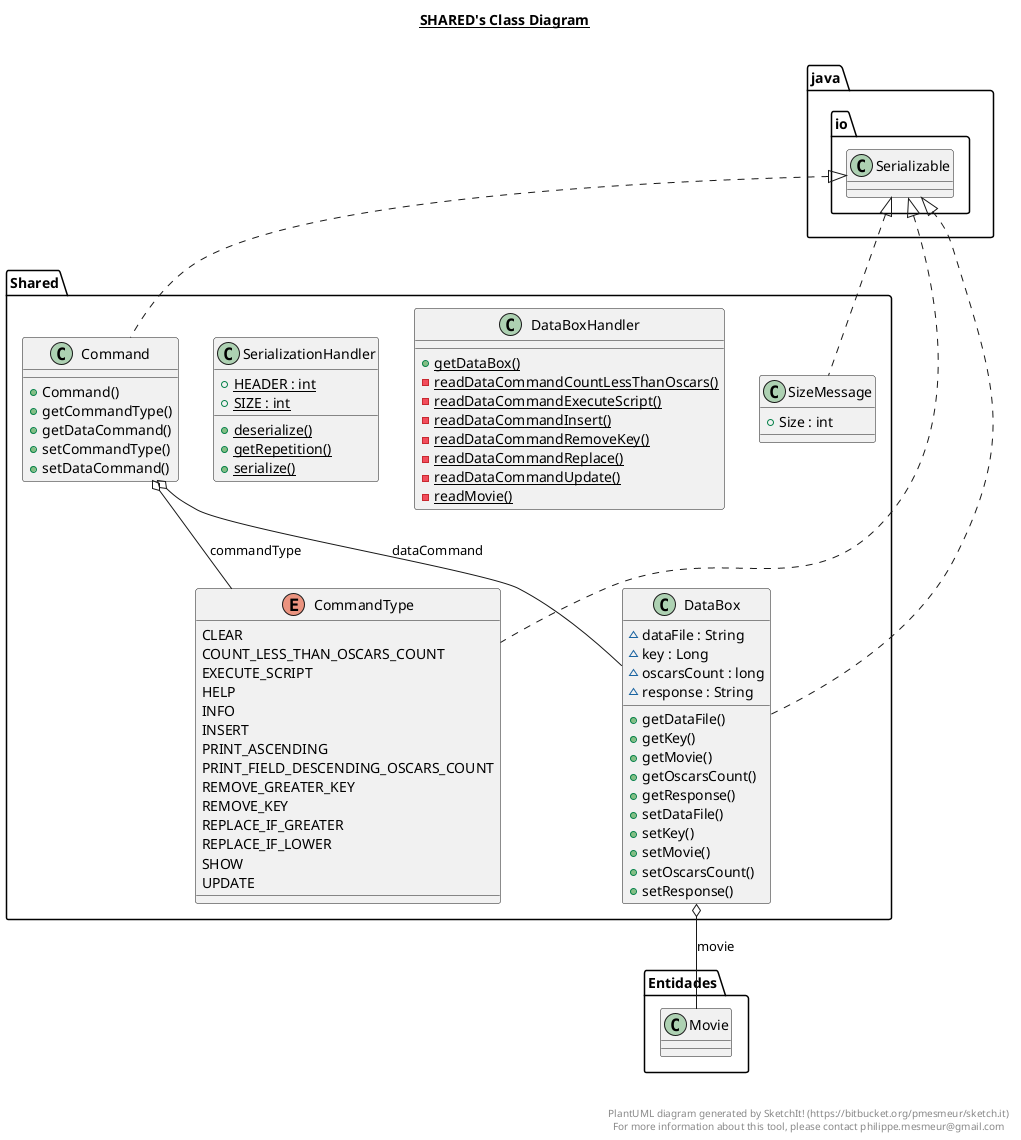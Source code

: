 @startuml

title __SHARED's Class Diagram__\n

  namespace Shared {
    class Shared.Command {
        + Command()
        + getCommandType()
        + getDataCommand()
        + setCommandType()
        + setDataCommand()
    }
  }
  

  namespace Shared {
    enum CommandType {
      CLEAR
      COUNT_LESS_THAN_OSCARS_COUNT
      EXECUTE_SCRIPT
      HELP
      INFO
      INSERT
      PRINT_ASCENDING
      PRINT_FIELD_DESCENDING_OSCARS_COUNT
      REMOVE_GREATER_KEY
      REMOVE_KEY
      REPLACE_IF_GREATER
      REPLACE_IF_LOWER
      SHOW
      UPDATE
    }
  }
  

  namespace Shared {
    class Shared.DataBox {
        ~ dataFile : String
        ~ key : Long
        ~ oscarsCount : long
        ~ response : String
        + getDataFile()
        + getKey()
        + getMovie()
        + getOscarsCount()
        + getResponse()
        + setDataFile()
        + setKey()
        + setMovie()
        + setOscarsCount()
        + setResponse()
    }
  }
  

  namespace Shared {
    class Shared.DataBoxHandler {
        {static} + getDataBox()
        {static} - readDataCommandCountLessThanOscars()
        {static} - readDataCommandExecuteScript()
        {static} - readDataCommandInsert()
        {static} - readDataCommandRemoveKey()
        {static} - readDataCommandReplace()
        {static} - readDataCommandUpdate()
        {static} - readMovie()
    }
  }
  

  namespace Shared {
    class Shared.SerializationHandler {
        {static} + HEADER : int
        {static} + SIZE : int
        {static} + deserialize()
        {static} + getRepetition()
        {static} + serialize()
    }
  }
  

  namespace Shared {
    class Shared.SizeMessage {
        + Size : int
    }
  }
  

  Shared.Command .up.|> java.io.Serializable
  Shared.Command o-- Shared.CommandType : commandType
  Shared.Command o-- Shared.DataBox : dataCommand
  Shared.CommandType .up.|> java.io.Serializable
  Shared.DataBox .up.|> java.io.Serializable
  Shared.DataBox o-- Entidades.Movie : movie
  Shared.SizeMessage .up.|> java.io.Serializable


right footer


PlantUML diagram generated by SketchIt! (https://bitbucket.org/pmesmeur/sketch.it)
For more information about this tool, please contact philippe.mesmeur@gmail.com
endfooter

@enduml
